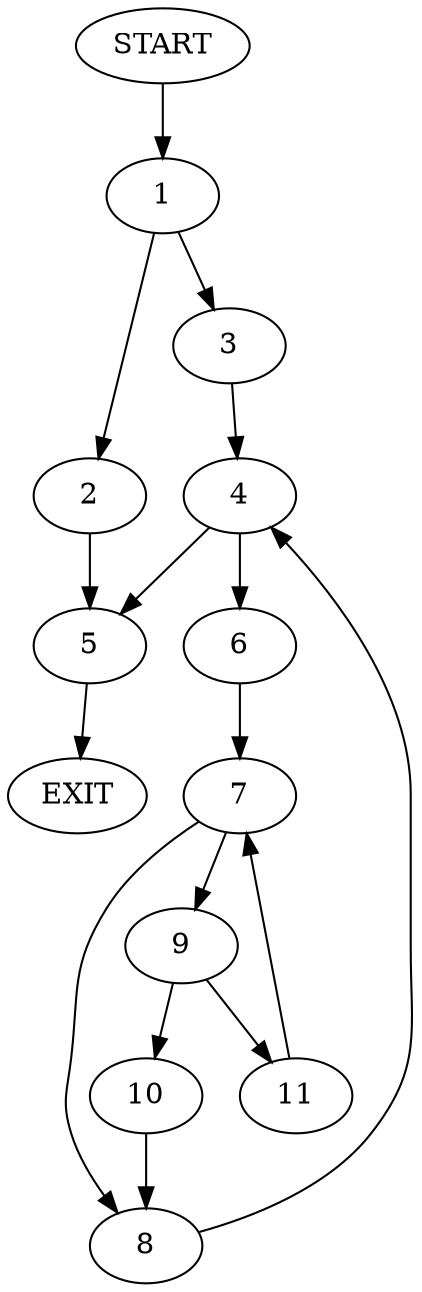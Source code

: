 digraph {
0 [label="START"]
12 [label="EXIT"]
0 -> 1
1 -> 2
1 -> 3
3 -> 4
2 -> 5
5 -> 12
4 -> 6
4 -> 5
6 -> 7
7 -> 8
7 -> 9
9 -> 10
9 -> 11
8 -> 4
10 -> 8
11 -> 7
}
